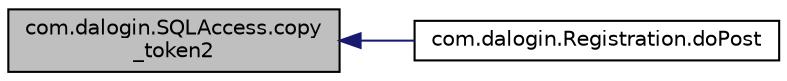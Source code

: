 digraph "com.dalogin.SQLAccess.copy_token2"
{
  edge [fontname="Helvetica",fontsize="10",labelfontname="Helvetica",labelfontsize="10"];
  node [fontname="Helvetica",fontsize="10",shape=record];
  rankdir="LR";
  Node16 [label="com.dalogin.SQLAccess.copy\l_token2",height=0.2,width=0.4,color="black", fillcolor="grey75", style="filled", fontcolor="black"];
  Node16 -> Node17 [dir="back",color="midnightblue",fontsize="10",style="solid",fontname="Helvetica"];
  Node17 [label="com.dalogin.Registration.doPost",height=0.2,width=0.4,color="black", fillcolor="white", style="filled",URL="$classcom_1_1dalogin_1_1_registration.html#a148bd08226082d310ac19c2a03607408"];
}
